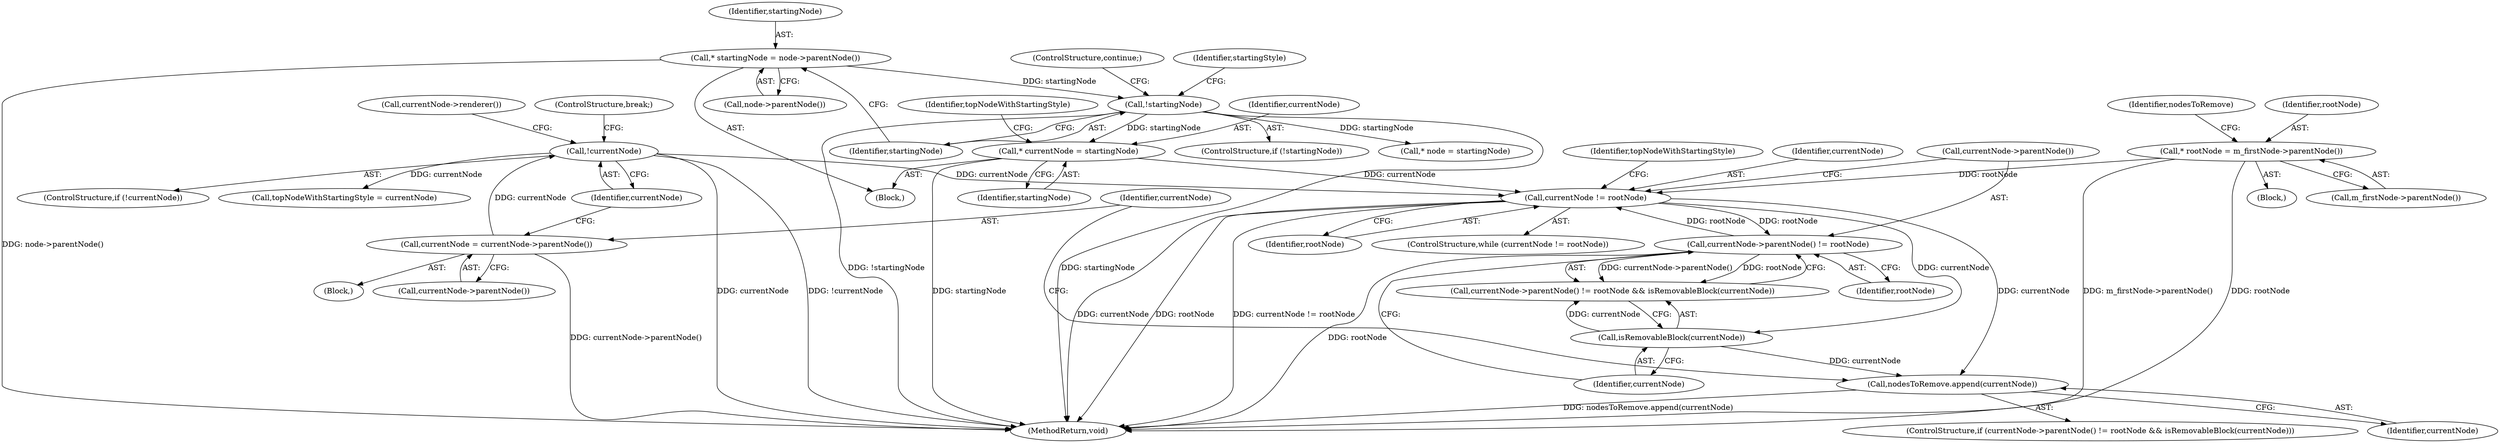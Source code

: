 digraph "0_Chrome_b2b21468c1f7f08b30a7c1755316f6026c50eb2a@API" {
"1000166" [label="(Call,nodesToRemove.append(currentNode))"];
"1000155" [label="(Call,currentNode != rootNode)"];
"1000147" [label="(Call,* currentNode = startingNode)"];
"1000135" [label="(Call,!startingNode)"];
"1000131" [label="(Call,* startingNode = node->parentNode())"];
"1000172" [label="(Call,!currentNode)"];
"1000168" [label="(Call,currentNode = currentNode->parentNode())"];
"1000103" [label="(Call,* rootNode = m_firstNode->parentNode())"];
"1000161" [label="(Call,currentNode->parentNode() != rootNode)"];
"1000164" [label="(Call,isRemovableBlock(currentNode))"];
"1000204" [label="(Call,topNodeWithStartingStyle = currentNode)"];
"1000170" [label="(Call,currentNode->parentNode())"];
"1000101" [label="(Block,)"];
"1000106" [label="(Identifier,nodesToRemove)"];
"1000163" [label="(Identifier,rootNode)"];
"1000157" [label="(Identifier,rootNode)"];
"1000136" [label="(Identifier,startingNode)"];
"1000167" [label="(Identifier,currentNode)"];
"1000166" [label="(Call,nodesToRemove.append(currentNode))"];
"1000212" [label="(Call,* node = startingNode)"];
"1000174" [label="(ControlStructure,break;)"];
"1000253" [label="(MethodReturn,void)"];
"1000133" [label="(Call,node->parentNode())"];
"1000178" [label="(Call,currentNode->renderer())"];
"1000135" [label="(Call,!startingNode)"];
"1000173" [label="(Identifier,currentNode)"];
"1000208" [label="(Identifier,topNodeWithStartingStyle)"];
"1000147" [label="(Call,* currentNode = startingNode)"];
"1000156" [label="(Identifier,currentNode)"];
"1000137" [label="(ControlStructure,continue;)"];
"1000152" [label="(Identifier,topNodeWithStartingStyle)"];
"1000131" [label="(Call,* startingNode = node->parentNode())"];
"1000168" [label="(Call,currentNode = currentNode->parentNode())"];
"1000159" [label="(ControlStructure,if (currentNode->parentNode() != rootNode && isRemovableBlock(currentNode)))"];
"1000165" [label="(Identifier,currentNode)"];
"1000149" [label="(Identifier,startingNode)"];
"1000172" [label="(Call,!currentNode)"];
"1000161" [label="(Call,currentNode->parentNode() != rootNode)"];
"1000158" [label="(Block,)"];
"1000134" [label="(ControlStructure,if (!startingNode))"];
"1000155" [label="(Call,currentNode != rootNode)"];
"1000148" [label="(Identifier,currentNode)"];
"1000169" [label="(Identifier,currentNode)"];
"1000164" [label="(Call,isRemovableBlock(currentNode))"];
"1000154" [label="(ControlStructure,while (currentNode != rootNode))"];
"1000162" [label="(Call,currentNode->parentNode())"];
"1000103" [label="(Call,* rootNode = m_firstNode->parentNode())"];
"1000122" [label="(Block,)"];
"1000171" [label="(ControlStructure,if (!currentNode))"];
"1000160" [label="(Call,currentNode->parentNode() != rootNode && isRemovableBlock(currentNode))"];
"1000104" [label="(Identifier,rootNode)"];
"1000132" [label="(Identifier,startingNode)"];
"1000105" [label="(Call,m_firstNode->parentNode())"];
"1000140" [label="(Identifier,startingStyle)"];
"1000166" -> "1000159"  [label="AST: "];
"1000166" -> "1000167"  [label="CFG: "];
"1000167" -> "1000166"  [label="AST: "];
"1000169" -> "1000166"  [label="CFG: "];
"1000166" -> "1000253"  [label="DDG: nodesToRemove.append(currentNode)"];
"1000155" -> "1000166"  [label="DDG: currentNode"];
"1000164" -> "1000166"  [label="DDG: currentNode"];
"1000155" -> "1000154"  [label="AST: "];
"1000155" -> "1000157"  [label="CFG: "];
"1000156" -> "1000155"  [label="AST: "];
"1000157" -> "1000155"  [label="AST: "];
"1000162" -> "1000155"  [label="CFG: "];
"1000208" -> "1000155"  [label="CFG: "];
"1000155" -> "1000253"  [label="DDG: rootNode"];
"1000155" -> "1000253"  [label="DDG: currentNode != rootNode"];
"1000155" -> "1000253"  [label="DDG: currentNode"];
"1000147" -> "1000155"  [label="DDG: currentNode"];
"1000172" -> "1000155"  [label="DDG: currentNode"];
"1000103" -> "1000155"  [label="DDG: rootNode"];
"1000161" -> "1000155"  [label="DDG: rootNode"];
"1000155" -> "1000161"  [label="DDG: rootNode"];
"1000155" -> "1000164"  [label="DDG: currentNode"];
"1000147" -> "1000122"  [label="AST: "];
"1000147" -> "1000149"  [label="CFG: "];
"1000148" -> "1000147"  [label="AST: "];
"1000149" -> "1000147"  [label="AST: "];
"1000152" -> "1000147"  [label="CFG: "];
"1000147" -> "1000253"  [label="DDG: startingNode"];
"1000135" -> "1000147"  [label="DDG: startingNode"];
"1000135" -> "1000134"  [label="AST: "];
"1000135" -> "1000136"  [label="CFG: "];
"1000136" -> "1000135"  [label="AST: "];
"1000137" -> "1000135"  [label="CFG: "];
"1000140" -> "1000135"  [label="CFG: "];
"1000135" -> "1000253"  [label="DDG: !startingNode"];
"1000135" -> "1000253"  [label="DDG: startingNode"];
"1000131" -> "1000135"  [label="DDG: startingNode"];
"1000135" -> "1000212"  [label="DDG: startingNode"];
"1000131" -> "1000122"  [label="AST: "];
"1000131" -> "1000133"  [label="CFG: "];
"1000132" -> "1000131"  [label="AST: "];
"1000133" -> "1000131"  [label="AST: "];
"1000136" -> "1000131"  [label="CFG: "];
"1000131" -> "1000253"  [label="DDG: node->parentNode()"];
"1000172" -> "1000171"  [label="AST: "];
"1000172" -> "1000173"  [label="CFG: "];
"1000173" -> "1000172"  [label="AST: "];
"1000174" -> "1000172"  [label="CFG: "];
"1000178" -> "1000172"  [label="CFG: "];
"1000172" -> "1000253"  [label="DDG: !currentNode"];
"1000172" -> "1000253"  [label="DDG: currentNode"];
"1000168" -> "1000172"  [label="DDG: currentNode"];
"1000172" -> "1000204"  [label="DDG: currentNode"];
"1000168" -> "1000158"  [label="AST: "];
"1000168" -> "1000170"  [label="CFG: "];
"1000169" -> "1000168"  [label="AST: "];
"1000170" -> "1000168"  [label="AST: "];
"1000173" -> "1000168"  [label="CFG: "];
"1000168" -> "1000253"  [label="DDG: currentNode->parentNode()"];
"1000103" -> "1000101"  [label="AST: "];
"1000103" -> "1000105"  [label="CFG: "];
"1000104" -> "1000103"  [label="AST: "];
"1000105" -> "1000103"  [label="AST: "];
"1000106" -> "1000103"  [label="CFG: "];
"1000103" -> "1000253"  [label="DDG: m_firstNode->parentNode()"];
"1000103" -> "1000253"  [label="DDG: rootNode"];
"1000161" -> "1000160"  [label="AST: "];
"1000161" -> "1000163"  [label="CFG: "];
"1000162" -> "1000161"  [label="AST: "];
"1000163" -> "1000161"  [label="AST: "];
"1000165" -> "1000161"  [label="CFG: "];
"1000160" -> "1000161"  [label="CFG: "];
"1000161" -> "1000253"  [label="DDG: rootNode"];
"1000161" -> "1000160"  [label="DDG: currentNode->parentNode()"];
"1000161" -> "1000160"  [label="DDG: rootNode"];
"1000164" -> "1000160"  [label="AST: "];
"1000164" -> "1000165"  [label="CFG: "];
"1000165" -> "1000164"  [label="AST: "];
"1000160" -> "1000164"  [label="CFG: "];
"1000164" -> "1000160"  [label="DDG: currentNode"];
}
